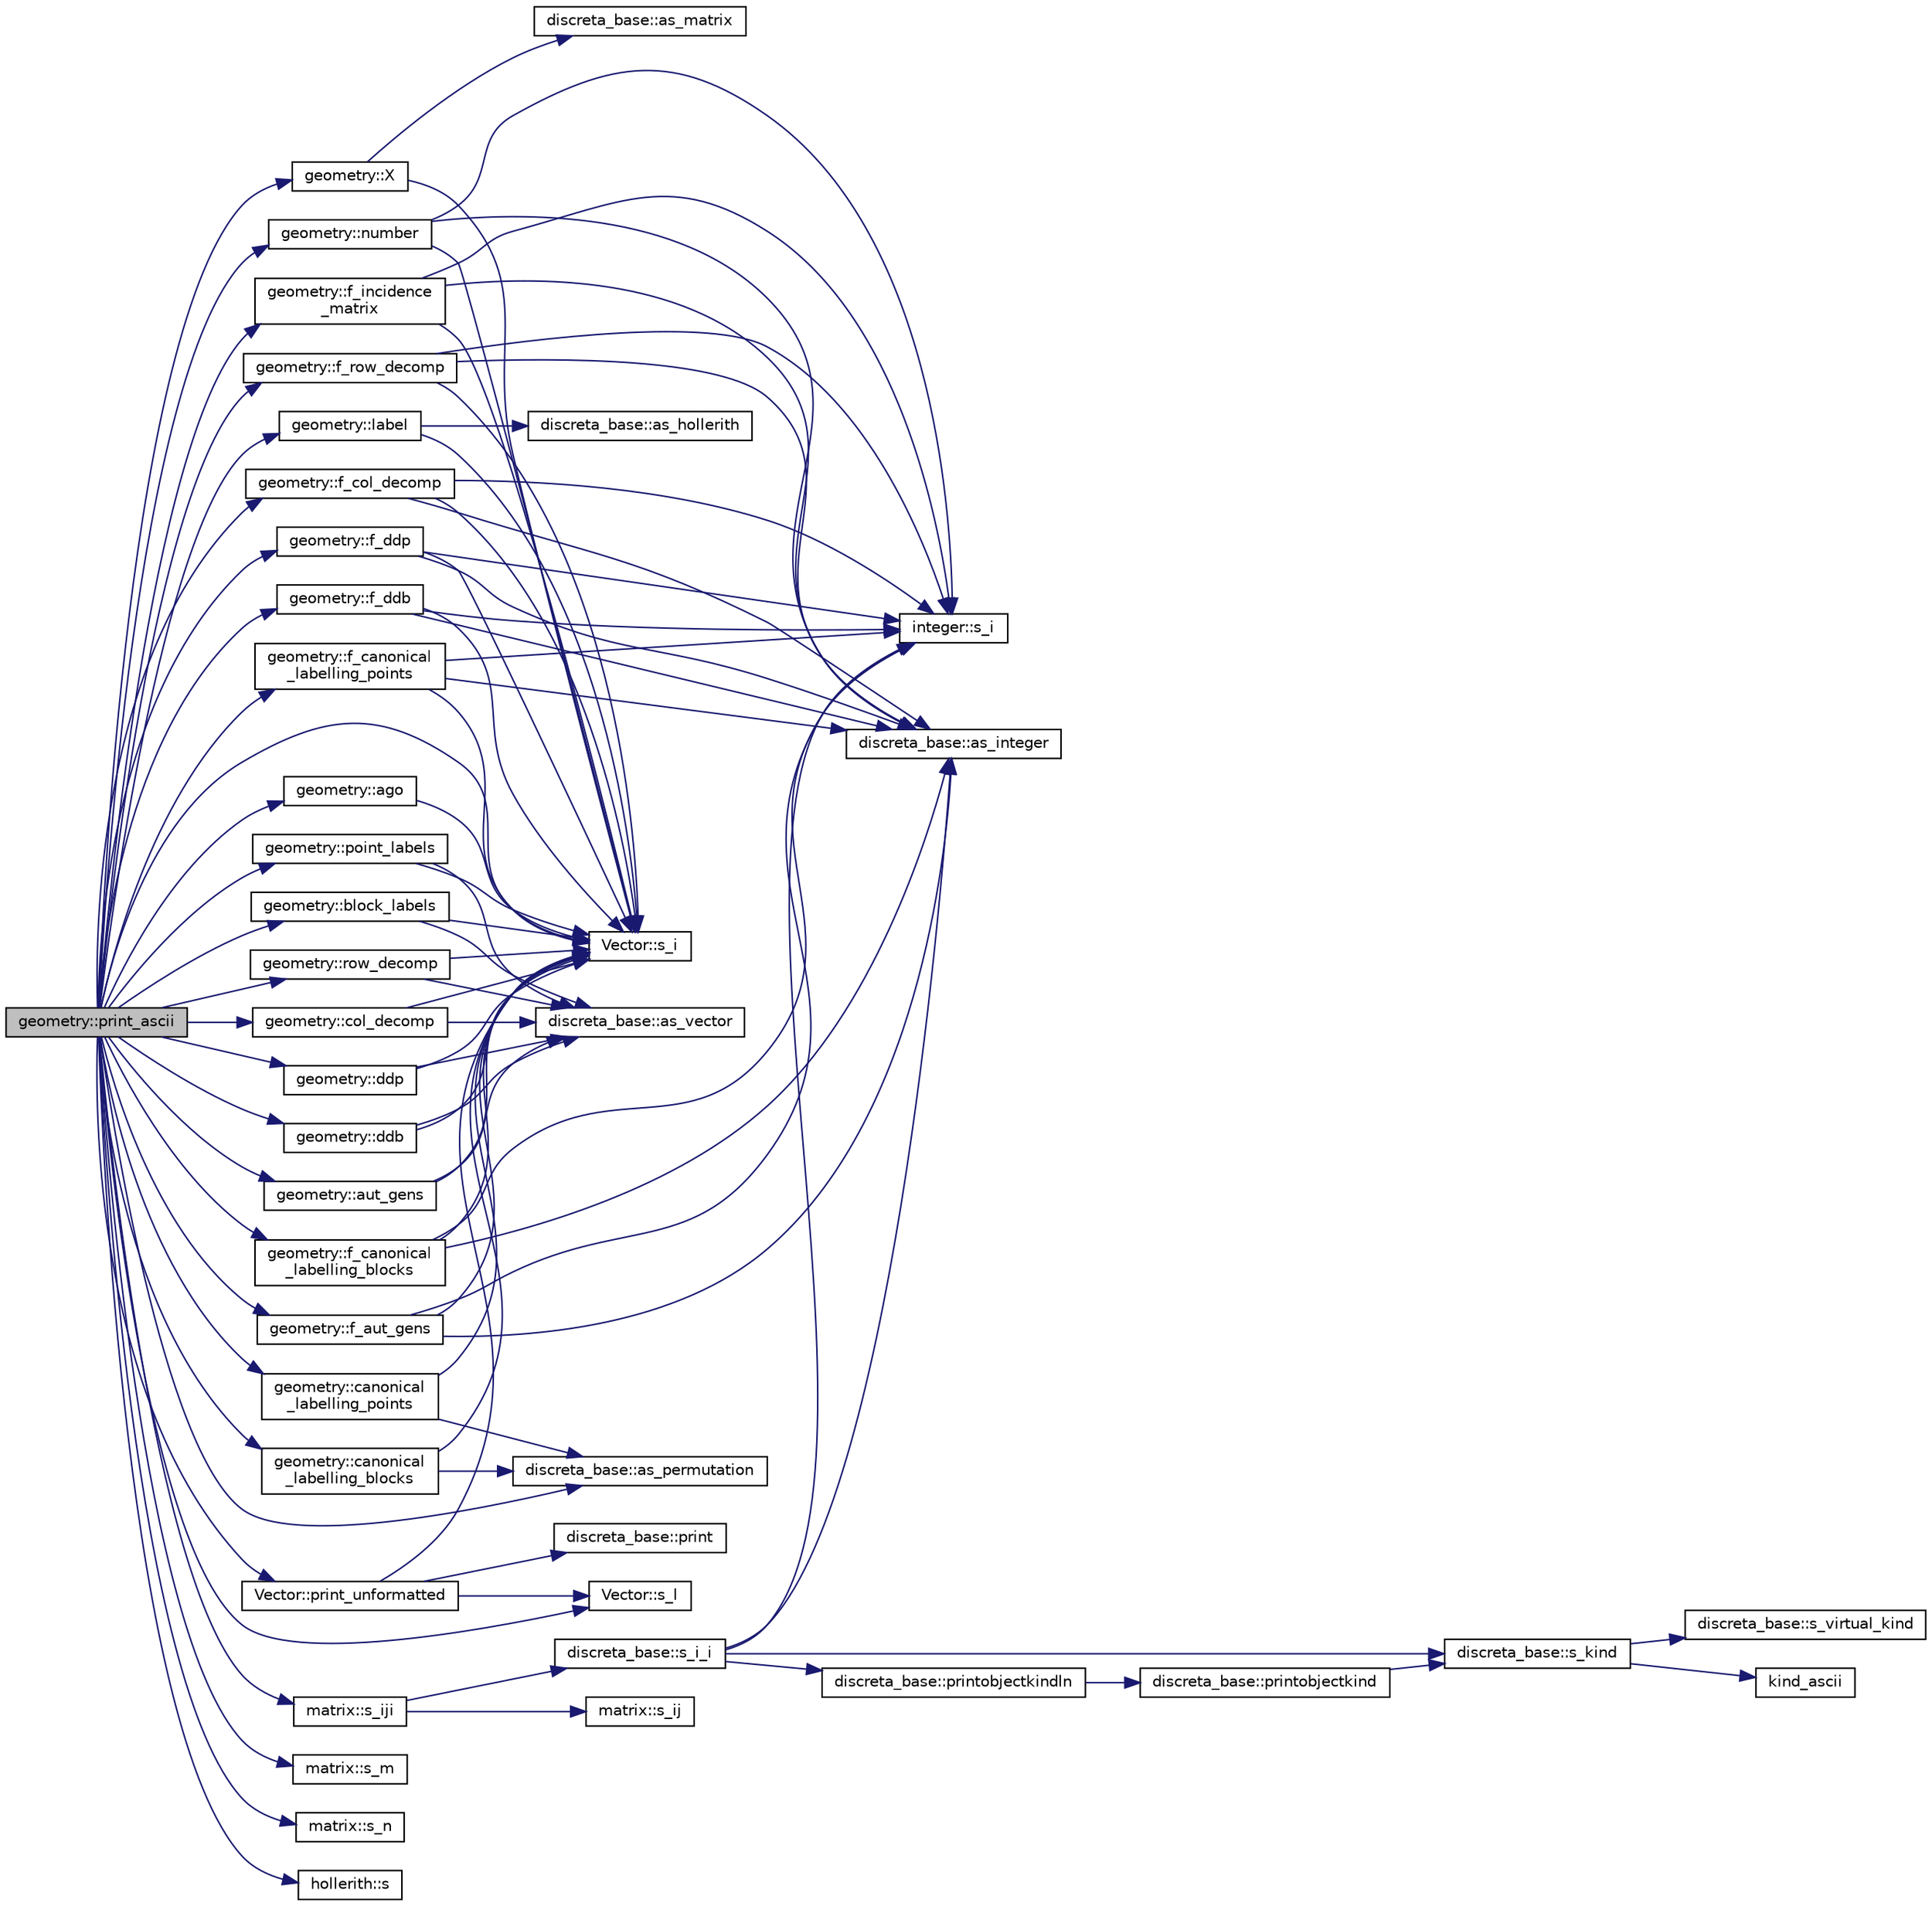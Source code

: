 digraph "geometry::print_ascii"
{
  edge [fontname="Helvetica",fontsize="10",labelfontname="Helvetica",labelfontsize="10"];
  node [fontname="Helvetica",fontsize="10",shape=record];
  rankdir="LR";
  Node1072 [label="geometry::print_ascii",height=0.2,width=0.4,color="black", fillcolor="grey75", style="filled", fontcolor="black"];
  Node1072 -> Node1073 [color="midnightblue",fontsize="10",style="solid",fontname="Helvetica"];
  Node1073 [label="geometry::X",height=0.2,width=0.4,color="black", fillcolor="white", style="filled",URL="$da/d44/classgeometry.html#a2eff9c42b83c90012092d49218237d9d"];
  Node1073 -> Node1074 [color="midnightblue",fontsize="10",style="solid",fontname="Helvetica"];
  Node1074 [label="Vector::s_i",height=0.2,width=0.4,color="black", fillcolor="white", style="filled",URL="$d5/db2/class_vector.html#a1c4fe1752523df8119f70dd550244871"];
  Node1073 -> Node1075 [color="midnightblue",fontsize="10",style="solid",fontname="Helvetica"];
  Node1075 [label="discreta_base::as_matrix",height=0.2,width=0.4,color="black", fillcolor="white", style="filled",URL="$d7/d71/classdiscreta__base.html#ae4d7f56d917a4707b838fbffde6467ff"];
  Node1072 -> Node1076 [color="midnightblue",fontsize="10",style="solid",fontname="Helvetica"];
  Node1076 [label="matrix::s_m",height=0.2,width=0.4,color="black", fillcolor="white", style="filled",URL="$d1/d8d/classmatrix.html#afeb2e29600e68448b9d1130114b9606f"];
  Node1072 -> Node1077 [color="midnightblue",fontsize="10",style="solid",fontname="Helvetica"];
  Node1077 [label="matrix::s_n",height=0.2,width=0.4,color="black", fillcolor="white", style="filled",URL="$d1/d8d/classmatrix.html#a35f5321a5615451fdc8be7b953f8ac8b"];
  Node1072 -> Node1078 [color="midnightblue",fontsize="10",style="solid",fontname="Helvetica"];
  Node1078 [label="geometry::number",height=0.2,width=0.4,color="black", fillcolor="white", style="filled",URL="$da/d44/classgeometry.html#a47f809adc7a1158065da4dfae214f05f"];
  Node1078 -> Node1074 [color="midnightblue",fontsize="10",style="solid",fontname="Helvetica"];
  Node1078 -> Node1079 [color="midnightblue",fontsize="10",style="solid",fontname="Helvetica"];
  Node1079 [label="discreta_base::as_integer",height=0.2,width=0.4,color="black", fillcolor="white", style="filled",URL="$d7/d71/classdiscreta__base.html#a00d7691eaf874fd283d942692fe8dd26"];
  Node1078 -> Node1080 [color="midnightblue",fontsize="10",style="solid",fontname="Helvetica"];
  Node1080 [label="integer::s_i",height=0.2,width=0.4,color="black", fillcolor="white", style="filled",URL="$d0/de5/classinteger.html#adf28e9f94d4c844adaa950deeb80b904"];
  Node1072 -> Node1081 [color="midnightblue",fontsize="10",style="solid",fontname="Helvetica"];
  Node1081 [label="geometry::label",height=0.2,width=0.4,color="black", fillcolor="white", style="filled",URL="$da/d44/classgeometry.html#a8be3ddf6aebe1e3c52b67cfe316e638f"];
  Node1081 -> Node1074 [color="midnightblue",fontsize="10",style="solid",fontname="Helvetica"];
  Node1081 -> Node1082 [color="midnightblue",fontsize="10",style="solid",fontname="Helvetica"];
  Node1082 [label="discreta_base::as_hollerith",height=0.2,width=0.4,color="black", fillcolor="white", style="filled",URL="$d7/d71/classdiscreta__base.html#a3e66f82711f314710107e2f29e589690"];
  Node1072 -> Node1083 [color="midnightblue",fontsize="10",style="solid",fontname="Helvetica"];
  Node1083 [label="hollerith::s",height=0.2,width=0.4,color="black", fillcolor="white", style="filled",URL="$d8/d99/classhollerith.html#af61fce2d06f211b25fe3838e4dfee77a"];
  Node1072 -> Node1084 [color="midnightblue",fontsize="10",style="solid",fontname="Helvetica"];
  Node1084 [label="geometry::f_incidence\l_matrix",height=0.2,width=0.4,color="black", fillcolor="white", style="filled",URL="$da/d44/classgeometry.html#a05bd36071a53d68e1c4b0ba981c9cd34"];
  Node1084 -> Node1074 [color="midnightblue",fontsize="10",style="solid",fontname="Helvetica"];
  Node1084 -> Node1079 [color="midnightblue",fontsize="10",style="solid",fontname="Helvetica"];
  Node1084 -> Node1080 [color="midnightblue",fontsize="10",style="solid",fontname="Helvetica"];
  Node1072 -> Node1085 [color="midnightblue",fontsize="10",style="solid",fontname="Helvetica"];
  Node1085 [label="matrix::s_iji",height=0.2,width=0.4,color="black", fillcolor="white", style="filled",URL="$d1/d8d/classmatrix.html#af8d3c35817af62a3c0097ddf64422d96"];
  Node1085 -> Node1086 [color="midnightblue",fontsize="10",style="solid",fontname="Helvetica"];
  Node1086 [label="matrix::s_ij",height=0.2,width=0.4,color="black", fillcolor="white", style="filled",URL="$d1/d8d/classmatrix.html#ab36f1b3abd2df280224c50c9debb57df"];
  Node1085 -> Node1087 [color="midnightblue",fontsize="10",style="solid",fontname="Helvetica"];
  Node1087 [label="discreta_base::s_i_i",height=0.2,width=0.4,color="black", fillcolor="white", style="filled",URL="$d7/d71/classdiscreta__base.html#aadb92c01fbe69b3034b0214b33fbc735"];
  Node1087 -> Node1088 [color="midnightblue",fontsize="10",style="solid",fontname="Helvetica"];
  Node1088 [label="discreta_base::s_kind",height=0.2,width=0.4,color="black", fillcolor="white", style="filled",URL="$d7/d71/classdiscreta__base.html#a8a830025c74adbbc3362418a7c2ba157"];
  Node1088 -> Node1089 [color="midnightblue",fontsize="10",style="solid",fontname="Helvetica"];
  Node1089 [label="discreta_base::s_virtual_kind",height=0.2,width=0.4,color="black", fillcolor="white", style="filled",URL="$d7/d71/classdiscreta__base.html#a52778a6d6943a468be083d0785d418fb"];
  Node1088 -> Node1090 [color="midnightblue",fontsize="10",style="solid",fontname="Helvetica"];
  Node1090 [label="kind_ascii",height=0.2,width=0.4,color="black", fillcolor="white", style="filled",URL="$d9/d60/discreta_8h.html#ad0ce825a9f29bc6cec27e1b64cfe27bf"];
  Node1087 -> Node1091 [color="midnightblue",fontsize="10",style="solid",fontname="Helvetica"];
  Node1091 [label="discreta_base::printobjectkindln",height=0.2,width=0.4,color="black", fillcolor="white", style="filled",URL="$d7/d71/classdiscreta__base.html#a677ccc8f392ebedde05e453f8cf59559"];
  Node1091 -> Node1092 [color="midnightblue",fontsize="10",style="solid",fontname="Helvetica"];
  Node1092 [label="discreta_base::printobjectkind",height=0.2,width=0.4,color="black", fillcolor="white", style="filled",URL="$d7/d71/classdiscreta__base.html#aa75a1314aa706909b029664944904231"];
  Node1092 -> Node1088 [color="midnightblue",fontsize="10",style="solid",fontname="Helvetica"];
  Node1087 -> Node1079 [color="midnightblue",fontsize="10",style="solid",fontname="Helvetica"];
  Node1087 -> Node1080 [color="midnightblue",fontsize="10",style="solid",fontname="Helvetica"];
  Node1072 -> Node1093 [color="midnightblue",fontsize="10",style="solid",fontname="Helvetica"];
  Node1093 [label="geometry::point_labels",height=0.2,width=0.4,color="black", fillcolor="white", style="filled",URL="$da/d44/classgeometry.html#aa80150b549283d56c347b8533d9051b0"];
  Node1093 -> Node1074 [color="midnightblue",fontsize="10",style="solid",fontname="Helvetica"];
  Node1093 -> Node1094 [color="midnightblue",fontsize="10",style="solid",fontname="Helvetica"];
  Node1094 [label="discreta_base::as_vector",height=0.2,width=0.4,color="black", fillcolor="white", style="filled",URL="$d7/d71/classdiscreta__base.html#a7bdd6cae39c380b128ee9e17e42cf020"];
  Node1072 -> Node1095 [color="midnightblue",fontsize="10",style="solid",fontname="Helvetica"];
  Node1095 [label="Vector::print_unformatted",height=0.2,width=0.4,color="black", fillcolor="white", style="filled",URL="$d5/db2/class_vector.html#ad42c035ccb0c95544d2a4af4abaad30c"];
  Node1095 -> Node1096 [color="midnightblue",fontsize="10",style="solid",fontname="Helvetica"];
  Node1096 [label="Vector::s_l",height=0.2,width=0.4,color="black", fillcolor="white", style="filled",URL="$d5/db2/class_vector.html#ad2dc082288f858d22a528832289e0704"];
  Node1095 -> Node1074 [color="midnightblue",fontsize="10",style="solid",fontname="Helvetica"];
  Node1095 -> Node1097 [color="midnightblue",fontsize="10",style="solid",fontname="Helvetica"];
  Node1097 [label="discreta_base::print",height=0.2,width=0.4,color="black", fillcolor="white", style="filled",URL="$d7/d71/classdiscreta__base.html#a036e48bc058347046fc9b73dd0951478"];
  Node1072 -> Node1098 [color="midnightblue",fontsize="10",style="solid",fontname="Helvetica"];
  Node1098 [label="geometry::block_labels",height=0.2,width=0.4,color="black", fillcolor="white", style="filled",URL="$da/d44/classgeometry.html#ab40ecc05e06399138dc6354d790d302b"];
  Node1098 -> Node1074 [color="midnightblue",fontsize="10",style="solid",fontname="Helvetica"];
  Node1098 -> Node1094 [color="midnightblue",fontsize="10",style="solid",fontname="Helvetica"];
  Node1072 -> Node1099 [color="midnightblue",fontsize="10",style="solid",fontname="Helvetica"];
  Node1099 [label="geometry::f_row_decomp",height=0.2,width=0.4,color="black", fillcolor="white", style="filled",URL="$da/d44/classgeometry.html#a149ccf1dac87cbced60547e9608bb42d"];
  Node1099 -> Node1074 [color="midnightblue",fontsize="10",style="solid",fontname="Helvetica"];
  Node1099 -> Node1079 [color="midnightblue",fontsize="10",style="solid",fontname="Helvetica"];
  Node1099 -> Node1080 [color="midnightblue",fontsize="10",style="solid",fontname="Helvetica"];
  Node1072 -> Node1100 [color="midnightblue",fontsize="10",style="solid",fontname="Helvetica"];
  Node1100 [label="geometry::row_decomp",height=0.2,width=0.4,color="black", fillcolor="white", style="filled",URL="$da/d44/classgeometry.html#a58652b4a0edda52732517a06d390882d"];
  Node1100 -> Node1074 [color="midnightblue",fontsize="10",style="solid",fontname="Helvetica"];
  Node1100 -> Node1094 [color="midnightblue",fontsize="10",style="solid",fontname="Helvetica"];
  Node1072 -> Node1096 [color="midnightblue",fontsize="10",style="solid",fontname="Helvetica"];
  Node1072 -> Node1101 [color="midnightblue",fontsize="10",style="solid",fontname="Helvetica"];
  Node1101 [label="geometry::f_col_decomp",height=0.2,width=0.4,color="black", fillcolor="white", style="filled",URL="$da/d44/classgeometry.html#ae0713575216fd4c562da43a469f5edcb"];
  Node1101 -> Node1074 [color="midnightblue",fontsize="10",style="solid",fontname="Helvetica"];
  Node1101 -> Node1079 [color="midnightblue",fontsize="10",style="solid",fontname="Helvetica"];
  Node1101 -> Node1080 [color="midnightblue",fontsize="10",style="solid",fontname="Helvetica"];
  Node1072 -> Node1102 [color="midnightblue",fontsize="10",style="solid",fontname="Helvetica"];
  Node1102 [label="geometry::col_decomp",height=0.2,width=0.4,color="black", fillcolor="white", style="filled",URL="$da/d44/classgeometry.html#a12425a7d0cebea16e0d22c44e7fbe555"];
  Node1102 -> Node1074 [color="midnightblue",fontsize="10",style="solid",fontname="Helvetica"];
  Node1102 -> Node1094 [color="midnightblue",fontsize="10",style="solid",fontname="Helvetica"];
  Node1072 -> Node1103 [color="midnightblue",fontsize="10",style="solid",fontname="Helvetica"];
  Node1103 [label="geometry::f_ddp",height=0.2,width=0.4,color="black", fillcolor="white", style="filled",URL="$da/d44/classgeometry.html#a8facc1a86c731a6fb9d30346354987bf"];
  Node1103 -> Node1074 [color="midnightblue",fontsize="10",style="solid",fontname="Helvetica"];
  Node1103 -> Node1079 [color="midnightblue",fontsize="10",style="solid",fontname="Helvetica"];
  Node1103 -> Node1080 [color="midnightblue",fontsize="10",style="solid",fontname="Helvetica"];
  Node1072 -> Node1104 [color="midnightblue",fontsize="10",style="solid",fontname="Helvetica"];
  Node1104 [label="geometry::ddp",height=0.2,width=0.4,color="black", fillcolor="white", style="filled",URL="$da/d44/classgeometry.html#ae00a20f0f75a511d639318673986028e"];
  Node1104 -> Node1074 [color="midnightblue",fontsize="10",style="solid",fontname="Helvetica"];
  Node1104 -> Node1094 [color="midnightblue",fontsize="10",style="solid",fontname="Helvetica"];
  Node1072 -> Node1105 [color="midnightblue",fontsize="10",style="solid",fontname="Helvetica"];
  Node1105 [label="geometry::f_ddb",height=0.2,width=0.4,color="black", fillcolor="white", style="filled",URL="$da/d44/classgeometry.html#a1b01f7c645961c3a04b167fc2bf0d2c8"];
  Node1105 -> Node1074 [color="midnightblue",fontsize="10",style="solid",fontname="Helvetica"];
  Node1105 -> Node1079 [color="midnightblue",fontsize="10",style="solid",fontname="Helvetica"];
  Node1105 -> Node1080 [color="midnightblue",fontsize="10",style="solid",fontname="Helvetica"];
  Node1072 -> Node1106 [color="midnightblue",fontsize="10",style="solid",fontname="Helvetica"];
  Node1106 [label="geometry::ddb",height=0.2,width=0.4,color="black", fillcolor="white", style="filled",URL="$da/d44/classgeometry.html#a7a47161530f508d7aeb853a090a6eef8"];
  Node1106 -> Node1074 [color="midnightblue",fontsize="10",style="solid",fontname="Helvetica"];
  Node1106 -> Node1094 [color="midnightblue",fontsize="10",style="solid",fontname="Helvetica"];
  Node1072 -> Node1107 [color="midnightblue",fontsize="10",style="solid",fontname="Helvetica"];
  Node1107 [label="geometry::f_canonical\l_labelling_points",height=0.2,width=0.4,color="black", fillcolor="white", style="filled",URL="$da/d44/classgeometry.html#a0695b0c3dc2a75a232631dfda609daf7"];
  Node1107 -> Node1074 [color="midnightblue",fontsize="10",style="solid",fontname="Helvetica"];
  Node1107 -> Node1079 [color="midnightblue",fontsize="10",style="solid",fontname="Helvetica"];
  Node1107 -> Node1080 [color="midnightblue",fontsize="10",style="solid",fontname="Helvetica"];
  Node1072 -> Node1108 [color="midnightblue",fontsize="10",style="solid",fontname="Helvetica"];
  Node1108 [label="geometry::canonical\l_labelling_points",height=0.2,width=0.4,color="black", fillcolor="white", style="filled",URL="$da/d44/classgeometry.html#ac426783bf96ded3a50f6746f521bdd31"];
  Node1108 -> Node1074 [color="midnightblue",fontsize="10",style="solid",fontname="Helvetica"];
  Node1108 -> Node1109 [color="midnightblue",fontsize="10",style="solid",fontname="Helvetica"];
  Node1109 [label="discreta_base::as_permutation",height=0.2,width=0.4,color="black", fillcolor="white", style="filled",URL="$d7/d71/classdiscreta__base.html#aa4e72f36a82984239b12ae831e131098"];
  Node1072 -> Node1110 [color="midnightblue",fontsize="10",style="solid",fontname="Helvetica"];
  Node1110 [label="geometry::f_canonical\l_labelling_blocks",height=0.2,width=0.4,color="black", fillcolor="white", style="filled",URL="$da/d44/classgeometry.html#a48f58feb451efdf72ce2a5c3411b62c1"];
  Node1110 -> Node1074 [color="midnightblue",fontsize="10",style="solid",fontname="Helvetica"];
  Node1110 -> Node1079 [color="midnightblue",fontsize="10",style="solid",fontname="Helvetica"];
  Node1110 -> Node1080 [color="midnightblue",fontsize="10",style="solid",fontname="Helvetica"];
  Node1072 -> Node1111 [color="midnightblue",fontsize="10",style="solid",fontname="Helvetica"];
  Node1111 [label="geometry::canonical\l_labelling_blocks",height=0.2,width=0.4,color="black", fillcolor="white", style="filled",URL="$da/d44/classgeometry.html#a6d9453619be9ea76e6e63485594b301f"];
  Node1111 -> Node1074 [color="midnightblue",fontsize="10",style="solid",fontname="Helvetica"];
  Node1111 -> Node1109 [color="midnightblue",fontsize="10",style="solid",fontname="Helvetica"];
  Node1072 -> Node1112 [color="midnightblue",fontsize="10",style="solid",fontname="Helvetica"];
  Node1112 [label="geometry::f_aut_gens",height=0.2,width=0.4,color="black", fillcolor="white", style="filled",URL="$da/d44/classgeometry.html#a774f2388490689cf9a1d369327e7e49c"];
  Node1112 -> Node1074 [color="midnightblue",fontsize="10",style="solid",fontname="Helvetica"];
  Node1112 -> Node1079 [color="midnightblue",fontsize="10",style="solid",fontname="Helvetica"];
  Node1112 -> Node1080 [color="midnightblue",fontsize="10",style="solid",fontname="Helvetica"];
  Node1072 -> Node1113 [color="midnightblue",fontsize="10",style="solid",fontname="Helvetica"];
  Node1113 [label="geometry::ago",height=0.2,width=0.4,color="black", fillcolor="white", style="filled",URL="$da/d44/classgeometry.html#a161d62ea84c011f07d3e64c42ee4d1ee"];
  Node1113 -> Node1074 [color="midnightblue",fontsize="10",style="solid",fontname="Helvetica"];
  Node1072 -> Node1114 [color="midnightblue",fontsize="10",style="solid",fontname="Helvetica"];
  Node1114 [label="geometry::aut_gens",height=0.2,width=0.4,color="black", fillcolor="white", style="filled",URL="$da/d44/classgeometry.html#a75778c5288894993efd4006285711670"];
  Node1114 -> Node1074 [color="midnightblue",fontsize="10",style="solid",fontname="Helvetica"];
  Node1114 -> Node1094 [color="midnightblue",fontsize="10",style="solid",fontname="Helvetica"];
  Node1072 -> Node1074 [color="midnightblue",fontsize="10",style="solid",fontname="Helvetica"];
  Node1072 -> Node1109 [color="midnightblue",fontsize="10",style="solid",fontname="Helvetica"];
}
